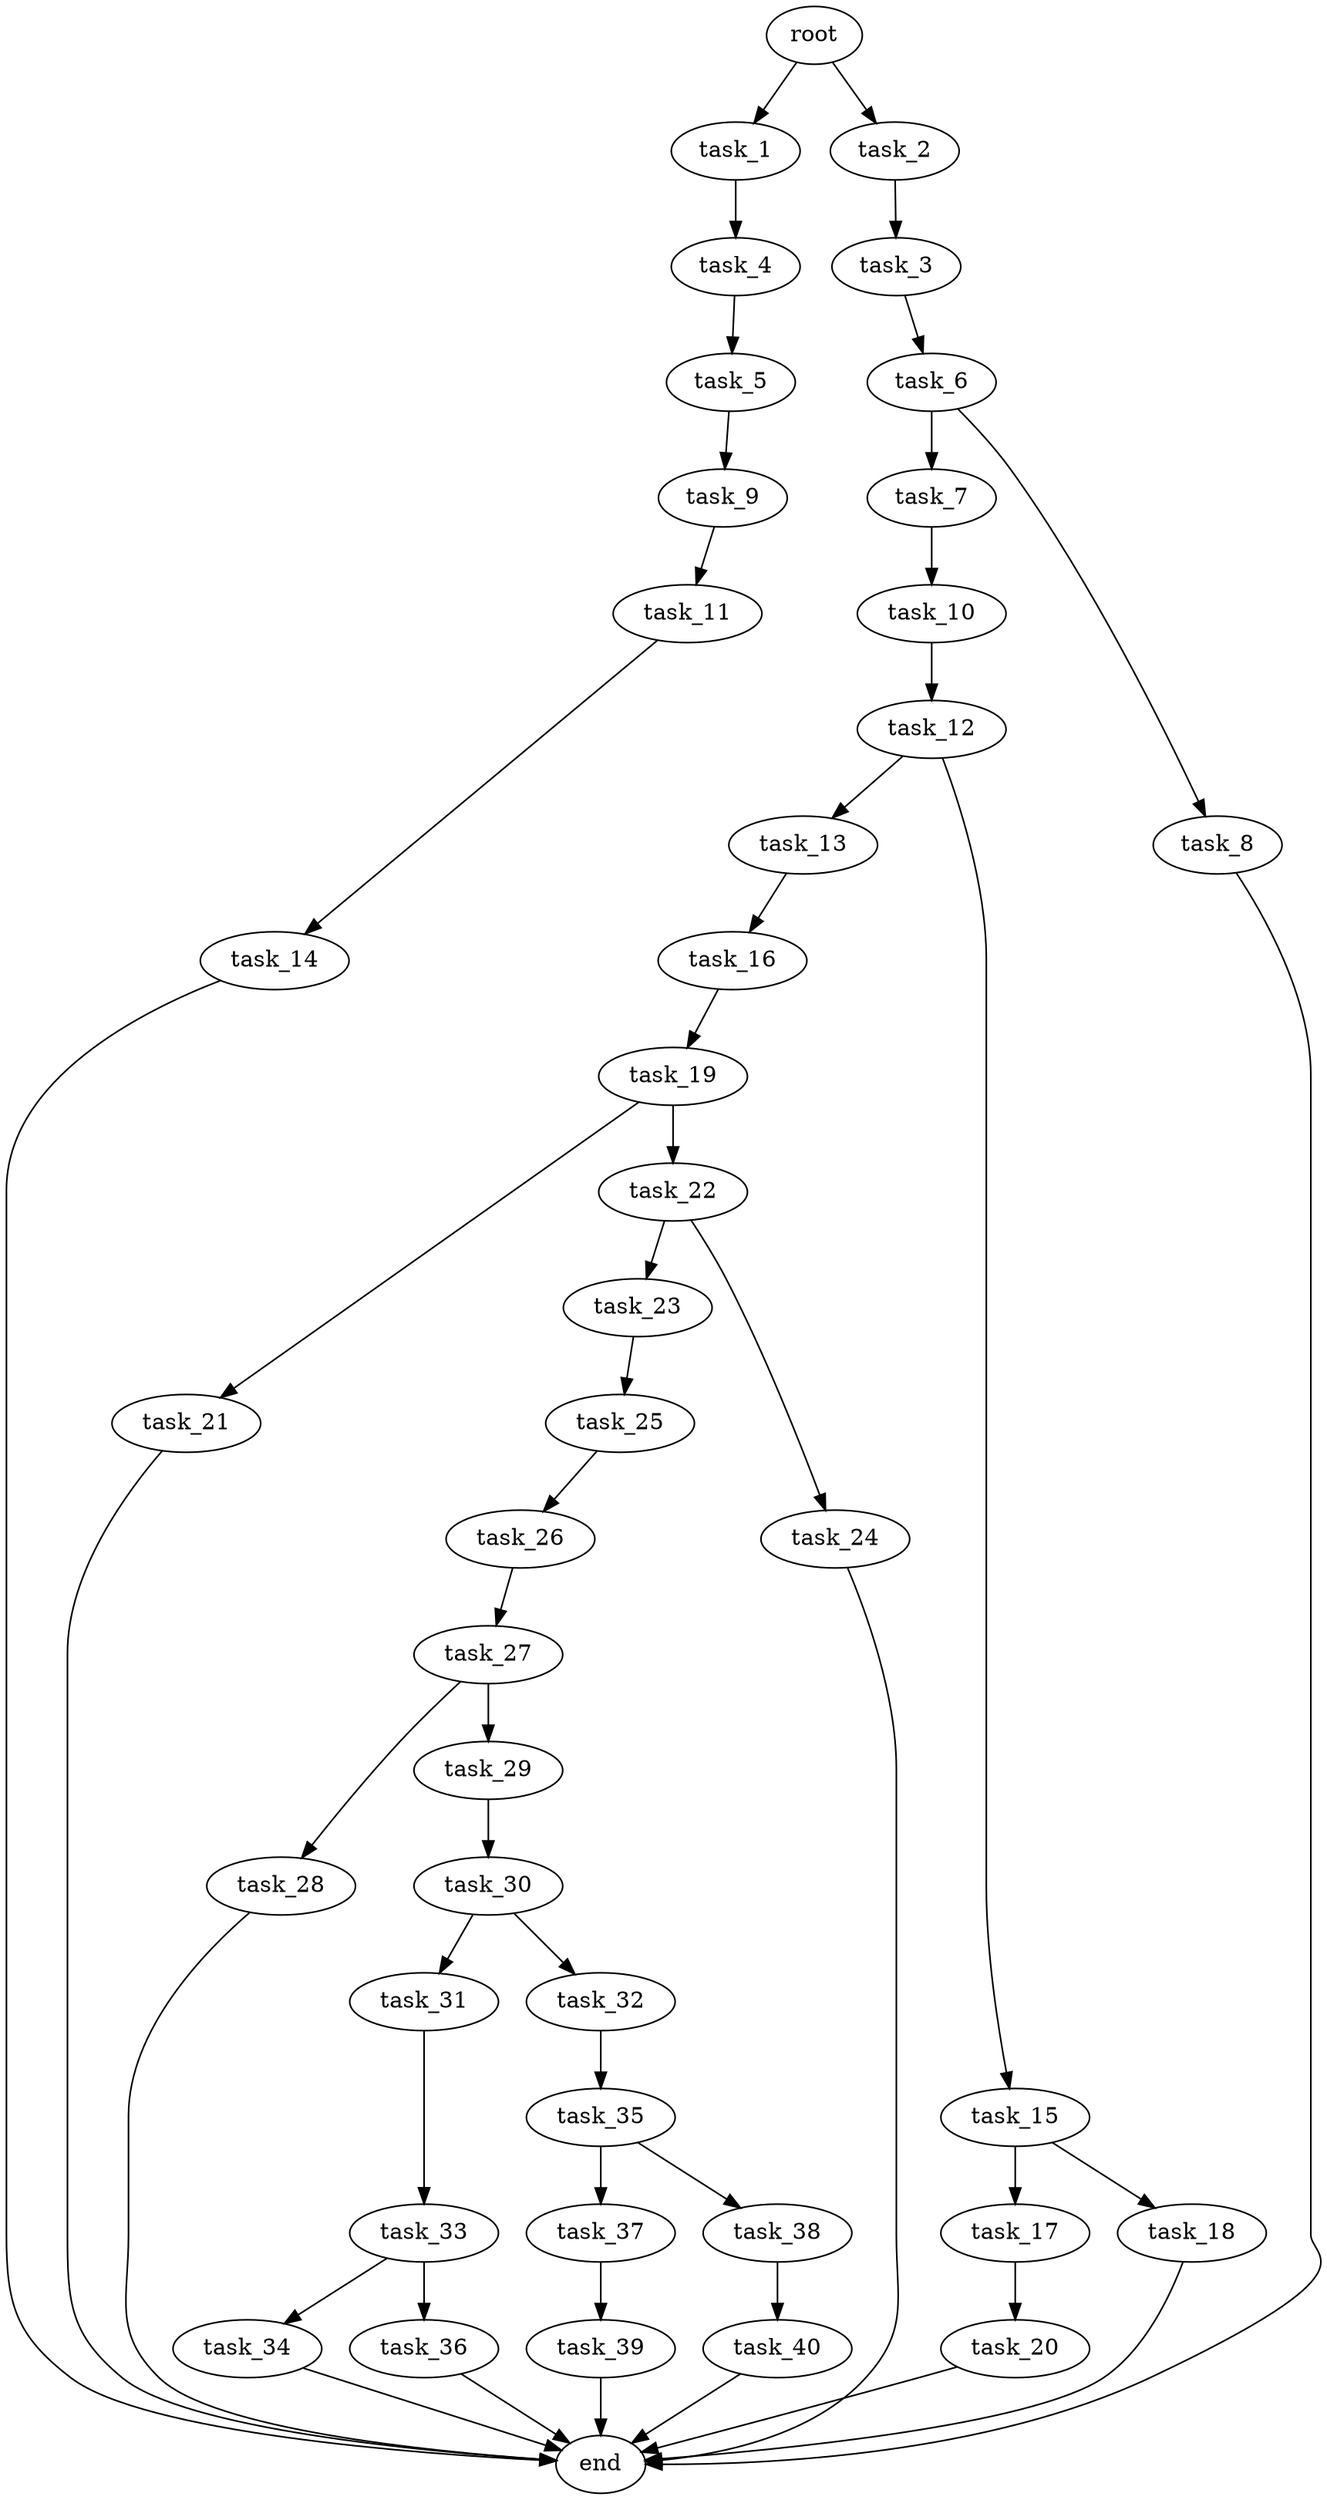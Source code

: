 digraph G {
  root [size="0.000000e+00"];
  task_1 [size="1.005486e+09"];
  task_2 [size="2.845220e+09"];
  task_3 [size="7.898580e+09"];
  task_4 [size="6.830734e+09"];
  task_5 [size="6.253859e+09"];
  task_6 [size="1.406972e+09"];
  task_7 [size="3.372219e+09"];
  task_8 [size="8.841284e+07"];
  task_9 [size="6.649570e+09"];
  task_10 [size="9.819856e+09"];
  task_11 [size="1.502131e+09"];
  task_12 [size="2.867843e+09"];
  task_13 [size="1.288945e+09"];
  task_14 [size="8.400074e+09"];
  task_15 [size="5.914421e+09"];
  task_16 [size="7.006556e+09"];
  task_17 [size="3.667905e+09"];
  task_18 [size="9.676796e+09"];
  task_19 [size="7.216020e+09"];
  task_20 [size="8.396621e+09"];
  task_21 [size="6.611097e+08"];
  task_22 [size="7.421378e+09"];
  task_23 [size="6.551909e+09"];
  task_24 [size="8.053816e+09"];
  task_25 [size="2.146967e+09"];
  task_26 [size="6.669839e+09"];
  task_27 [size="5.962431e+09"];
  task_28 [size="1.282905e+09"];
  task_29 [size="6.945911e+09"];
  task_30 [size="4.966084e+09"];
  task_31 [size="1.718683e+08"];
  task_32 [size="9.725834e+08"];
  task_33 [size="9.688886e+09"];
  task_34 [size="1.187385e+09"];
  task_35 [size="2.755344e+09"];
  task_36 [size="4.239197e+09"];
  task_37 [size="3.590802e+09"];
  task_38 [size="3.267063e+09"];
  task_39 [size="3.667539e+09"];
  task_40 [size="3.070145e+09"];
  end [size="0.000000e+00"];

  root -> task_1 [size="1.000000e-12"];
  root -> task_2 [size="1.000000e-12"];
  task_1 -> task_4 [size="6.830734e+08"];
  task_2 -> task_3 [size="7.898580e+08"];
  task_3 -> task_6 [size="1.406972e+08"];
  task_4 -> task_5 [size="6.253859e+08"];
  task_5 -> task_9 [size="6.649570e+08"];
  task_6 -> task_7 [size="3.372219e+08"];
  task_6 -> task_8 [size="8.841284e+06"];
  task_7 -> task_10 [size="9.819856e+08"];
  task_8 -> end [size="1.000000e-12"];
  task_9 -> task_11 [size="1.502131e+08"];
  task_10 -> task_12 [size="2.867843e+08"];
  task_11 -> task_14 [size="8.400074e+08"];
  task_12 -> task_13 [size="1.288945e+08"];
  task_12 -> task_15 [size="5.914421e+08"];
  task_13 -> task_16 [size="7.006556e+08"];
  task_14 -> end [size="1.000000e-12"];
  task_15 -> task_17 [size="3.667905e+08"];
  task_15 -> task_18 [size="9.676796e+08"];
  task_16 -> task_19 [size="7.216020e+08"];
  task_17 -> task_20 [size="8.396621e+08"];
  task_18 -> end [size="1.000000e-12"];
  task_19 -> task_21 [size="6.611097e+07"];
  task_19 -> task_22 [size="7.421378e+08"];
  task_20 -> end [size="1.000000e-12"];
  task_21 -> end [size="1.000000e-12"];
  task_22 -> task_23 [size="6.551909e+08"];
  task_22 -> task_24 [size="8.053816e+08"];
  task_23 -> task_25 [size="2.146967e+08"];
  task_24 -> end [size="1.000000e-12"];
  task_25 -> task_26 [size="6.669839e+08"];
  task_26 -> task_27 [size="5.962431e+08"];
  task_27 -> task_28 [size="1.282905e+08"];
  task_27 -> task_29 [size="6.945911e+08"];
  task_28 -> end [size="1.000000e-12"];
  task_29 -> task_30 [size="4.966084e+08"];
  task_30 -> task_31 [size="1.718683e+07"];
  task_30 -> task_32 [size="9.725834e+07"];
  task_31 -> task_33 [size="9.688886e+08"];
  task_32 -> task_35 [size="2.755344e+08"];
  task_33 -> task_34 [size="1.187385e+08"];
  task_33 -> task_36 [size="4.239197e+08"];
  task_34 -> end [size="1.000000e-12"];
  task_35 -> task_37 [size="3.590802e+08"];
  task_35 -> task_38 [size="3.267063e+08"];
  task_36 -> end [size="1.000000e-12"];
  task_37 -> task_39 [size="3.667539e+08"];
  task_38 -> task_40 [size="3.070145e+08"];
  task_39 -> end [size="1.000000e-12"];
  task_40 -> end [size="1.000000e-12"];
}
